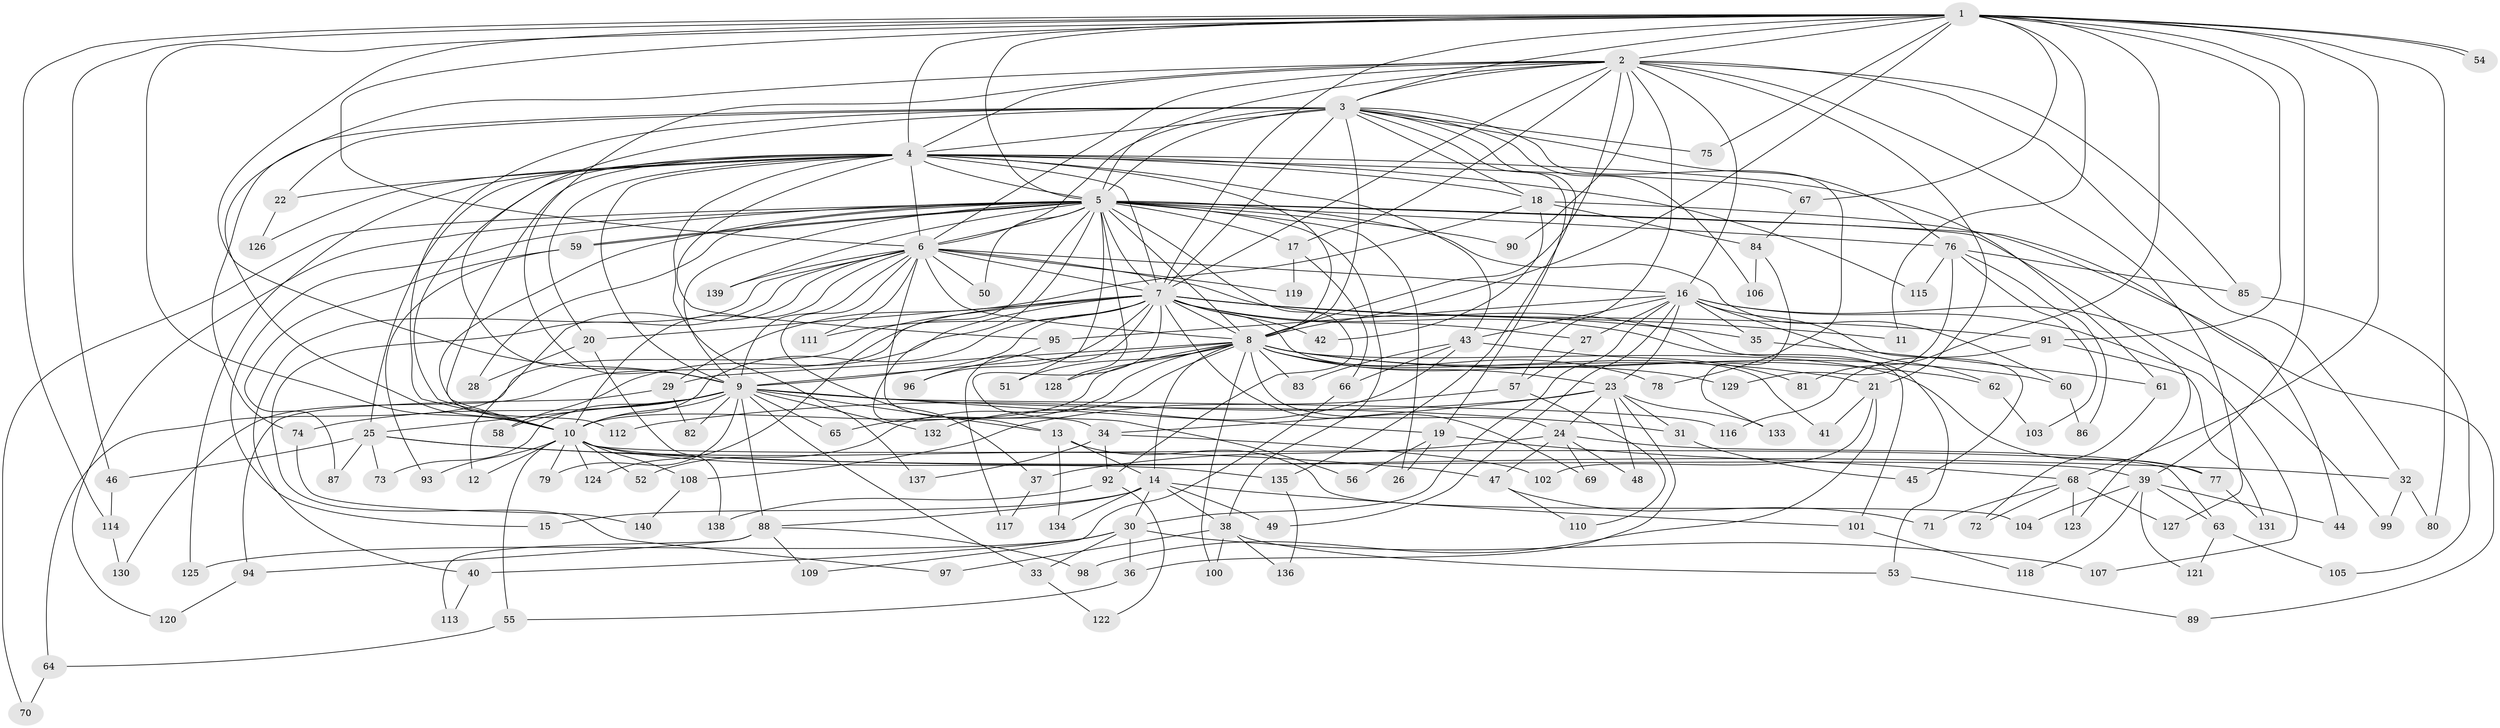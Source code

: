 // Generated by graph-tools (version 1.1) at 2025/11/02/27/25 16:11:00]
// undirected, 140 vertices, 305 edges
graph export_dot {
graph [start="1"]
  node [color=gray90,style=filled];
  1;
  2;
  3;
  4;
  5;
  6;
  7;
  8;
  9;
  10;
  11;
  12;
  13;
  14;
  15;
  16;
  17;
  18;
  19;
  20;
  21;
  22;
  23;
  24;
  25;
  26;
  27;
  28;
  29;
  30;
  31;
  32;
  33;
  34;
  35;
  36;
  37;
  38;
  39;
  40;
  41;
  42;
  43;
  44;
  45;
  46;
  47;
  48;
  49;
  50;
  51;
  52;
  53;
  54;
  55;
  56;
  57;
  58;
  59;
  60;
  61;
  62;
  63;
  64;
  65;
  66;
  67;
  68;
  69;
  70;
  71;
  72;
  73;
  74;
  75;
  76;
  77;
  78;
  79;
  80;
  81;
  82;
  83;
  84;
  85;
  86;
  87;
  88;
  89;
  90;
  91;
  92;
  93;
  94;
  95;
  96;
  97;
  98;
  99;
  100;
  101;
  102;
  103;
  104;
  105;
  106;
  107;
  108;
  109;
  110;
  111;
  112;
  113;
  114;
  115;
  116;
  117;
  118;
  119;
  120;
  121;
  122;
  123;
  124;
  125;
  126;
  127;
  128;
  129;
  130;
  131;
  132;
  133;
  134;
  135;
  136;
  137;
  138;
  139;
  140;
  1 -- 2;
  1 -- 3;
  1 -- 4;
  1 -- 5;
  1 -- 6;
  1 -- 7;
  1 -- 8;
  1 -- 9;
  1 -- 10;
  1 -- 11;
  1 -- 39;
  1 -- 46;
  1 -- 54;
  1 -- 54;
  1 -- 67;
  1 -- 68;
  1 -- 75;
  1 -- 80;
  1 -- 81;
  1 -- 91;
  1 -- 114;
  2 -- 3;
  2 -- 4;
  2 -- 5;
  2 -- 6;
  2 -- 7;
  2 -- 8;
  2 -- 9;
  2 -- 10;
  2 -- 16;
  2 -- 17;
  2 -- 21;
  2 -- 32;
  2 -- 57;
  2 -- 85;
  2 -- 90;
  2 -- 127;
  3 -- 4;
  3 -- 5;
  3 -- 6;
  3 -- 7;
  3 -- 8;
  3 -- 9;
  3 -- 10;
  3 -- 18;
  3 -- 19;
  3 -- 22;
  3 -- 74;
  3 -- 75;
  3 -- 76;
  3 -- 78;
  3 -- 106;
  3 -- 135;
  4 -- 5;
  4 -- 6;
  4 -- 7;
  4 -- 8;
  4 -- 9;
  4 -- 10;
  4 -- 18;
  4 -- 20;
  4 -- 22;
  4 -- 25;
  4 -- 43;
  4 -- 61;
  4 -- 67;
  4 -- 95;
  4 -- 112;
  4 -- 115;
  4 -- 125;
  4 -- 126;
  4 -- 137;
  5 -- 6;
  5 -- 7;
  5 -- 8;
  5 -- 9;
  5 -- 10;
  5 -- 13;
  5 -- 15;
  5 -- 17;
  5 -- 26;
  5 -- 28;
  5 -- 38;
  5 -- 50;
  5 -- 51;
  5 -- 59;
  5 -- 59;
  5 -- 60;
  5 -- 70;
  5 -- 76;
  5 -- 89;
  5 -- 90;
  5 -- 92;
  5 -- 120;
  5 -- 123;
  5 -- 124;
  5 -- 128;
  5 -- 139;
  6 -- 7;
  6 -- 8;
  6 -- 9;
  6 -- 10;
  6 -- 12;
  6 -- 16;
  6 -- 34;
  6 -- 37;
  6 -- 40;
  6 -- 50;
  6 -- 53;
  6 -- 97;
  6 -- 111;
  6 -- 119;
  6 -- 139;
  7 -- 8;
  7 -- 9;
  7 -- 10;
  7 -- 11;
  7 -- 20;
  7 -- 27;
  7 -- 35;
  7 -- 41;
  7 -- 42;
  7 -- 56;
  7 -- 58;
  7 -- 64;
  7 -- 69;
  7 -- 91;
  7 -- 96;
  7 -- 101;
  7 -- 111;
  7 -- 117;
  7 -- 130;
  8 -- 9;
  8 -- 10;
  8 -- 14;
  8 -- 21;
  8 -- 23;
  8 -- 24;
  8 -- 29;
  8 -- 51;
  8 -- 52;
  8 -- 60;
  8 -- 62;
  8 -- 65;
  8 -- 77;
  8 -- 78;
  8 -- 83;
  8 -- 100;
  8 -- 128;
  8 -- 129;
  9 -- 10;
  9 -- 13;
  9 -- 19;
  9 -- 25;
  9 -- 31;
  9 -- 33;
  9 -- 58;
  9 -- 65;
  9 -- 73;
  9 -- 74;
  9 -- 79;
  9 -- 82;
  9 -- 88;
  9 -- 116;
  9 -- 132;
  10 -- 12;
  10 -- 39;
  10 -- 52;
  10 -- 55;
  10 -- 63;
  10 -- 79;
  10 -- 93;
  10 -- 108;
  10 -- 124;
  10 -- 135;
  13 -- 14;
  13 -- 104;
  13 -- 134;
  14 -- 15;
  14 -- 30;
  14 -- 38;
  14 -- 49;
  14 -- 88;
  14 -- 101;
  14 -- 134;
  16 -- 23;
  16 -- 27;
  16 -- 30;
  16 -- 35;
  16 -- 43;
  16 -- 45;
  16 -- 49;
  16 -- 62;
  16 -- 95;
  16 -- 99;
  16 -- 107;
  17 -- 66;
  17 -- 119;
  18 -- 29;
  18 -- 42;
  18 -- 44;
  18 -- 84;
  19 -- 26;
  19 -- 56;
  19 -- 68;
  20 -- 28;
  20 -- 138;
  21 -- 41;
  21 -- 98;
  21 -- 102;
  22 -- 126;
  23 -- 24;
  23 -- 31;
  23 -- 34;
  23 -- 36;
  23 -- 48;
  23 -- 112;
  23 -- 133;
  24 -- 37;
  24 -- 47;
  24 -- 48;
  24 -- 69;
  24 -- 77;
  25 -- 32;
  25 -- 46;
  25 -- 47;
  25 -- 73;
  25 -- 87;
  27 -- 57;
  29 -- 82;
  29 -- 94;
  30 -- 33;
  30 -- 36;
  30 -- 40;
  30 -- 107;
  30 -- 125;
  31 -- 45;
  32 -- 80;
  32 -- 99;
  33 -- 122;
  34 -- 92;
  34 -- 102;
  34 -- 137;
  35 -- 61;
  36 -- 55;
  37 -- 117;
  38 -- 53;
  38 -- 97;
  38 -- 100;
  38 -- 136;
  39 -- 44;
  39 -- 63;
  39 -- 104;
  39 -- 118;
  39 -- 121;
  40 -- 113;
  43 -- 66;
  43 -- 81;
  43 -- 83;
  43 -- 132;
  46 -- 114;
  47 -- 71;
  47 -- 110;
  53 -- 89;
  55 -- 64;
  57 -- 108;
  57 -- 110;
  59 -- 87;
  59 -- 93;
  60 -- 86;
  61 -- 72;
  62 -- 103;
  63 -- 105;
  63 -- 121;
  64 -- 70;
  66 -- 109;
  67 -- 84;
  68 -- 71;
  68 -- 72;
  68 -- 123;
  68 -- 127;
  74 -- 140;
  76 -- 85;
  76 -- 86;
  76 -- 103;
  76 -- 115;
  76 -- 129;
  77 -- 131;
  84 -- 106;
  84 -- 133;
  85 -- 105;
  88 -- 94;
  88 -- 98;
  88 -- 109;
  88 -- 113;
  91 -- 116;
  91 -- 131;
  92 -- 122;
  92 -- 138;
  94 -- 120;
  95 -- 96;
  101 -- 118;
  108 -- 140;
  114 -- 130;
  135 -- 136;
}
